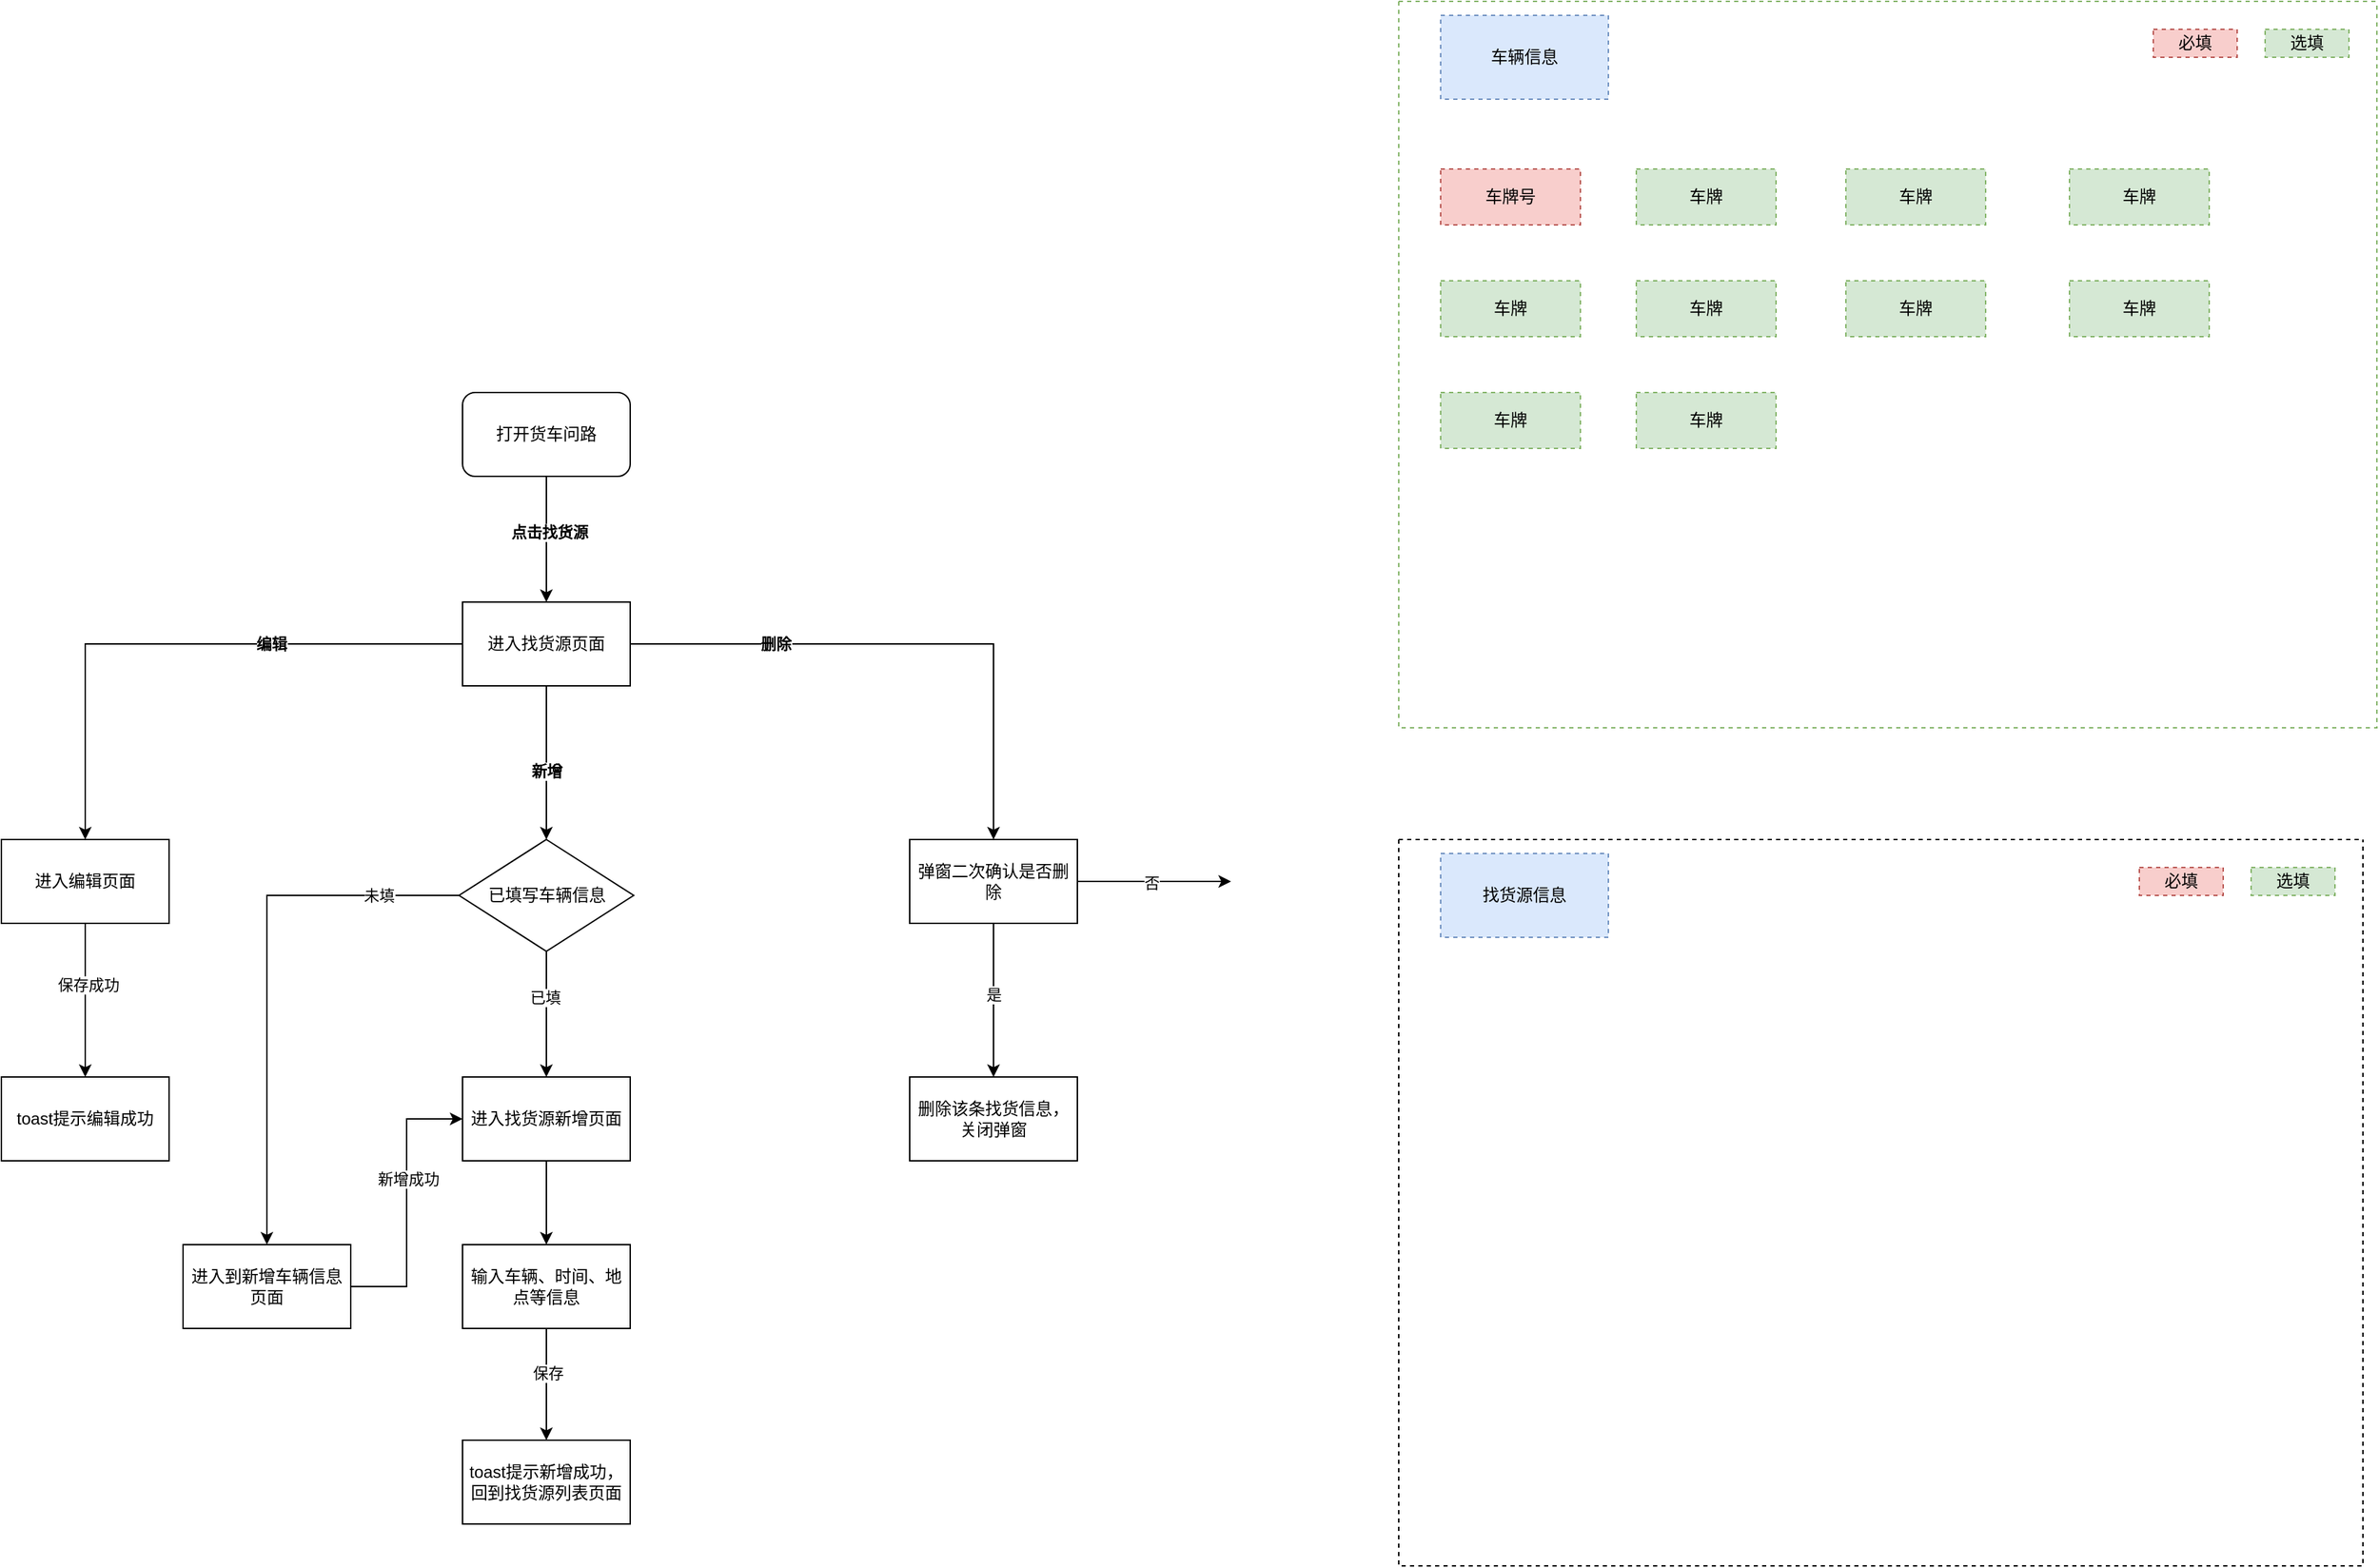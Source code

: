 <mxfile version="14.8.5" type="github">
  <diagram id="yJShmqRCYxnvTIeSTPgK" name="Page-1">
    <mxGraphModel dx="1069" dy="976" grid="1" gridSize="10" guides="1" tooltips="1" connect="1" arrows="1" fold="1" page="0" pageScale="1" pageWidth="827" pageHeight="1169" background="none" math="0" shadow="0">
      <root>
        <mxCell id="0" />
        <mxCell id="1" parent="0" />
        <mxCell id="kbdLKxsgAuFvHqjyDCwS-10" style="edgeStyle=orthogonalEdgeStyle;rounded=0;orthogonalLoop=1;jettySize=auto;html=1;entryX=0.5;entryY=0;entryDx=0;entryDy=0;" edge="1" parent="1" source="kbdLKxsgAuFvHqjyDCwS-2" target="kbdLKxsgAuFvHqjyDCwS-4">
          <mxGeometry relative="1" as="geometry" />
        </mxCell>
        <mxCell id="kbdLKxsgAuFvHqjyDCwS-52" value="&lt;b&gt;编辑&lt;/b&gt;" style="edgeLabel;html=1;align=center;verticalAlign=middle;resizable=0;points=[];" vertex="1" connectable="0" parent="kbdLKxsgAuFvHqjyDCwS-10">
          <mxGeometry x="-0.329" relative="1" as="geometry">
            <mxPoint as="offset" />
          </mxGeometry>
        </mxCell>
        <mxCell id="kbdLKxsgAuFvHqjyDCwS-14" style="edgeStyle=orthogonalEdgeStyle;rounded=0;orthogonalLoop=1;jettySize=auto;html=1;entryX=0.5;entryY=0;entryDx=0;entryDy=0;" edge="1" parent="1" source="kbdLKxsgAuFvHqjyDCwS-2" target="kbdLKxsgAuFvHqjyDCwS-11">
          <mxGeometry relative="1" as="geometry" />
        </mxCell>
        <mxCell id="kbdLKxsgAuFvHqjyDCwS-53" value="&lt;b&gt;删除&lt;/b&gt;" style="edgeLabel;html=1;align=center;verticalAlign=middle;resizable=0;points=[];" vertex="1" connectable="0" parent="kbdLKxsgAuFvHqjyDCwS-14">
          <mxGeometry x="-0.53" y="-1" relative="1" as="geometry">
            <mxPoint x="10" y="-1" as="offset" />
          </mxGeometry>
        </mxCell>
        <mxCell id="kbdLKxsgAuFvHqjyDCwS-18" value="" style="edgeStyle=orthogonalEdgeStyle;rounded=0;orthogonalLoop=1;jettySize=auto;html=1;" edge="1" parent="1" source="kbdLKxsgAuFvHqjyDCwS-2">
          <mxGeometry relative="1" as="geometry">
            <mxPoint x="390.0" y="390.0" as="targetPoint" />
          </mxGeometry>
        </mxCell>
        <mxCell id="kbdLKxsgAuFvHqjyDCwS-54" value="&lt;b&gt;新增&lt;/b&gt;" style="edgeLabel;html=1;align=center;verticalAlign=middle;resizable=0;points=[];" vertex="1" connectable="0" parent="kbdLKxsgAuFvHqjyDCwS-18">
          <mxGeometry x="-0.321" relative="1" as="geometry">
            <mxPoint y="23" as="offset" />
          </mxGeometry>
        </mxCell>
        <mxCell id="kbdLKxsgAuFvHqjyDCwS-2" value="进入找货源页面" style="rounded=0;whiteSpace=wrap;html=1;" vertex="1" parent="1">
          <mxGeometry x="330" y="220" width="120" height="60" as="geometry" />
        </mxCell>
        <mxCell id="kbdLKxsgAuFvHqjyDCwS-3" value="" style="endArrow=classic;html=1;entryX=0.5;entryY=0;entryDx=0;entryDy=0;exitX=0.5;exitY=1;exitDx=0;exitDy=0;" edge="1" parent="1" target="kbdLKxsgAuFvHqjyDCwS-2">
          <mxGeometry width="50" height="50" relative="1" as="geometry">
            <mxPoint x="390.0" y="130" as="sourcePoint" />
            <mxPoint x="390" y="250" as="targetPoint" />
          </mxGeometry>
        </mxCell>
        <mxCell id="kbdLKxsgAuFvHqjyDCwS-62" value="&lt;b&gt;点击找货源&lt;/b&gt;" style="edgeLabel;html=1;align=center;verticalAlign=middle;resizable=0;points=[];" vertex="1" connectable="0" parent="kbdLKxsgAuFvHqjyDCwS-3">
          <mxGeometry x="-0.361" y="2" relative="1" as="geometry">
            <mxPoint y="11" as="offset" />
          </mxGeometry>
        </mxCell>
        <mxCell id="kbdLKxsgAuFvHqjyDCwS-63" value="" style="edgeStyle=orthogonalEdgeStyle;rounded=0;orthogonalLoop=1;jettySize=auto;html=1;" edge="1" parent="1" source="kbdLKxsgAuFvHqjyDCwS-4" target="kbdLKxsgAuFvHqjyDCwS-48">
          <mxGeometry relative="1" as="geometry" />
        </mxCell>
        <mxCell id="kbdLKxsgAuFvHqjyDCwS-64" value="保存成功" style="edgeLabel;html=1;align=center;verticalAlign=middle;resizable=0;points=[];" vertex="1" connectable="0" parent="kbdLKxsgAuFvHqjyDCwS-63">
          <mxGeometry x="-0.205" y="2" relative="1" as="geometry">
            <mxPoint as="offset" />
          </mxGeometry>
        </mxCell>
        <mxCell id="kbdLKxsgAuFvHqjyDCwS-4" value="进入编辑页面" style="rounded=0;whiteSpace=wrap;html=1;" vertex="1" parent="1">
          <mxGeometry y="390" width="120" height="60" as="geometry" />
        </mxCell>
        <mxCell id="kbdLKxsgAuFvHqjyDCwS-24" value="" style="edgeStyle=orthogonalEdgeStyle;rounded=0;orthogonalLoop=1;jettySize=auto;html=1;" edge="1" parent="1" source="kbdLKxsgAuFvHqjyDCwS-11" target="kbdLKxsgAuFvHqjyDCwS-23">
          <mxGeometry relative="1" as="geometry" />
        </mxCell>
        <mxCell id="kbdLKxsgAuFvHqjyDCwS-65" value="是" style="edgeLabel;html=1;align=center;verticalAlign=middle;resizable=0;points=[];" vertex="1" connectable="0" parent="kbdLKxsgAuFvHqjyDCwS-24">
          <mxGeometry x="-0.316" relative="1" as="geometry">
            <mxPoint y="13" as="offset" />
          </mxGeometry>
        </mxCell>
        <mxCell id="kbdLKxsgAuFvHqjyDCwS-28" value="" style="edgeStyle=orthogonalEdgeStyle;rounded=0;orthogonalLoop=1;jettySize=auto;html=1;" edge="1" parent="1" source="kbdLKxsgAuFvHqjyDCwS-11">
          <mxGeometry relative="1" as="geometry">
            <mxPoint x="880" y="420" as="targetPoint" />
          </mxGeometry>
        </mxCell>
        <mxCell id="kbdLKxsgAuFvHqjyDCwS-66" value="否" style="edgeLabel;html=1;align=center;verticalAlign=middle;resizable=0;points=[];" vertex="1" connectable="0" parent="kbdLKxsgAuFvHqjyDCwS-28">
          <mxGeometry x="0.271" y="1" relative="1" as="geometry">
            <mxPoint x="-17" y="1" as="offset" />
          </mxGeometry>
        </mxCell>
        <mxCell id="kbdLKxsgAuFvHqjyDCwS-11" value="弹窗二次确认是否删除" style="rounded=0;whiteSpace=wrap;html=1;" vertex="1" parent="1">
          <mxGeometry x="650" y="390" width="120" height="60" as="geometry" />
        </mxCell>
        <mxCell id="kbdLKxsgAuFvHqjyDCwS-23" value="删除该条找货信息，关闭弹窗" style="rounded=0;whiteSpace=wrap;html=1;" vertex="1" parent="1">
          <mxGeometry x="650" y="560" width="120" height="60" as="geometry" />
        </mxCell>
        <mxCell id="kbdLKxsgAuFvHqjyDCwS-34" value="" style="edgeStyle=orthogonalEdgeStyle;rounded=0;orthogonalLoop=1;jettySize=auto;html=1;" edge="1" parent="1" source="kbdLKxsgAuFvHqjyDCwS-32" target="kbdLKxsgAuFvHqjyDCwS-33">
          <mxGeometry relative="1" as="geometry" />
        </mxCell>
        <mxCell id="kbdLKxsgAuFvHqjyDCwS-35" value="已填" style="edgeLabel;html=1;align=center;verticalAlign=middle;resizable=0;points=[];" vertex="1" connectable="0" parent="kbdLKxsgAuFvHqjyDCwS-34">
          <mxGeometry x="-0.263" y="-1" relative="1" as="geometry">
            <mxPoint as="offset" />
          </mxGeometry>
        </mxCell>
        <mxCell id="kbdLKxsgAuFvHqjyDCwS-56" value="" style="edgeStyle=orthogonalEdgeStyle;rounded=0;orthogonalLoop=1;jettySize=auto;html=1;" edge="1" parent="1" source="kbdLKxsgAuFvHqjyDCwS-32" target="kbdLKxsgAuFvHqjyDCwS-55">
          <mxGeometry relative="1" as="geometry" />
        </mxCell>
        <mxCell id="kbdLKxsgAuFvHqjyDCwS-57" value="未填" style="edgeLabel;html=1;align=center;verticalAlign=middle;resizable=0;points=[];" vertex="1" connectable="0" parent="kbdLKxsgAuFvHqjyDCwS-56">
          <mxGeometry x="-0.632" y="2" relative="1" as="geometry">
            <mxPoint x="14" y="-2" as="offset" />
          </mxGeometry>
        </mxCell>
        <mxCell id="kbdLKxsgAuFvHqjyDCwS-32" value="已填写车辆信息" style="rhombus;whiteSpace=wrap;html=1;" vertex="1" parent="1">
          <mxGeometry x="327.5" y="390" width="125" height="80" as="geometry" />
        </mxCell>
        <mxCell id="kbdLKxsgAuFvHqjyDCwS-37" value="" style="edgeStyle=orthogonalEdgeStyle;rounded=0;orthogonalLoop=1;jettySize=auto;html=1;" edge="1" parent="1" source="kbdLKxsgAuFvHqjyDCwS-33" target="kbdLKxsgAuFvHqjyDCwS-36">
          <mxGeometry relative="1" as="geometry" />
        </mxCell>
        <mxCell id="kbdLKxsgAuFvHqjyDCwS-33" value="进入找货源新增页面" style="whiteSpace=wrap;html=1;" vertex="1" parent="1">
          <mxGeometry x="330" y="560" width="120" height="60" as="geometry" />
        </mxCell>
        <mxCell id="kbdLKxsgAuFvHqjyDCwS-39" value="" style="edgeStyle=orthogonalEdgeStyle;rounded=0;orthogonalLoop=1;jettySize=auto;html=1;" edge="1" parent="1" source="kbdLKxsgAuFvHqjyDCwS-36" target="kbdLKxsgAuFvHqjyDCwS-38">
          <mxGeometry relative="1" as="geometry" />
        </mxCell>
        <mxCell id="kbdLKxsgAuFvHqjyDCwS-40" value="保存" style="edgeLabel;html=1;align=center;verticalAlign=middle;resizable=0;points=[];" vertex="1" connectable="0" parent="kbdLKxsgAuFvHqjyDCwS-39">
          <mxGeometry x="-0.197" y="1" relative="1" as="geometry">
            <mxPoint as="offset" />
          </mxGeometry>
        </mxCell>
        <mxCell id="kbdLKxsgAuFvHqjyDCwS-36" value="输入车辆、时间、地点等信息" style="whiteSpace=wrap;html=1;" vertex="1" parent="1">
          <mxGeometry x="330" y="680" width="120" height="60" as="geometry" />
        </mxCell>
        <mxCell id="kbdLKxsgAuFvHqjyDCwS-38" value="toast提示新增成功， 回到找货源列表页面" style="whiteSpace=wrap;html=1;" vertex="1" parent="1">
          <mxGeometry x="330" y="820" width="120" height="60" as="geometry" />
        </mxCell>
        <mxCell id="kbdLKxsgAuFvHqjyDCwS-45" value="" style="swimlane;startSize=0;dashed=1;fillColor=#d5e8d4;strokeColor=#82b366;" vertex="1" parent="1">
          <mxGeometry x="1000" y="-210" width="700" height="520" as="geometry" />
        </mxCell>
        <mxCell id="kbdLKxsgAuFvHqjyDCwS-46" value="车辆信息" style="whiteSpace=wrap;html=1;dashed=1;fillColor=#dae8fc;strokeColor=#6c8ebf;" vertex="1" parent="kbdLKxsgAuFvHqjyDCwS-45">
          <mxGeometry x="30" y="10" width="120" height="60" as="geometry" />
        </mxCell>
        <mxCell id="kbdLKxsgAuFvHqjyDCwS-47" value="车牌号" style="rounded=0;whiteSpace=wrap;html=1;dashed=1;fillColor=#f8cecc;strokeColor=#b85450;" vertex="1" parent="kbdLKxsgAuFvHqjyDCwS-45">
          <mxGeometry x="30" y="120" width="100" height="40" as="geometry" />
        </mxCell>
        <mxCell id="kbdLKxsgAuFvHqjyDCwS-70" value="车牌" style="rounded=0;whiteSpace=wrap;html=1;dashed=1;fillColor=#d5e8d4;strokeColor=#82b366;" vertex="1" parent="kbdLKxsgAuFvHqjyDCwS-45">
          <mxGeometry x="170" y="120" width="100" height="40" as="geometry" />
        </mxCell>
        <mxCell id="kbdLKxsgAuFvHqjyDCwS-71" value="车牌" style="rounded=0;whiteSpace=wrap;html=1;dashed=1;fillColor=#d5e8d4;strokeColor=#82b366;" vertex="1" parent="kbdLKxsgAuFvHqjyDCwS-45">
          <mxGeometry x="320" y="120" width="100" height="40" as="geometry" />
        </mxCell>
        <mxCell id="kbdLKxsgAuFvHqjyDCwS-72" value="车牌" style="rounded=0;whiteSpace=wrap;html=1;dashed=1;fillColor=#d5e8d4;strokeColor=#82b366;" vertex="1" parent="kbdLKxsgAuFvHqjyDCwS-45">
          <mxGeometry x="480" y="120" width="100" height="40" as="geometry" />
        </mxCell>
        <mxCell id="kbdLKxsgAuFvHqjyDCwS-73" value="车牌" style="rounded=0;whiteSpace=wrap;html=1;dashed=1;fillColor=#d5e8d4;strokeColor=#82b366;" vertex="1" parent="kbdLKxsgAuFvHqjyDCwS-45">
          <mxGeometry x="30" y="200" width="100" height="40" as="geometry" />
        </mxCell>
        <mxCell id="kbdLKxsgAuFvHqjyDCwS-74" value="车牌" style="rounded=0;whiteSpace=wrap;html=1;dashed=1;fillColor=#d5e8d4;strokeColor=#82b366;" vertex="1" parent="kbdLKxsgAuFvHqjyDCwS-45">
          <mxGeometry x="170" y="280" width="100" height="40" as="geometry" />
        </mxCell>
        <mxCell id="kbdLKxsgAuFvHqjyDCwS-75" value="车牌" style="rounded=0;whiteSpace=wrap;html=1;dashed=1;fillColor=#d5e8d4;strokeColor=#82b366;" vertex="1" parent="kbdLKxsgAuFvHqjyDCwS-45">
          <mxGeometry x="30" y="280" width="100" height="40" as="geometry" />
        </mxCell>
        <mxCell id="kbdLKxsgAuFvHqjyDCwS-76" value="车牌" style="rounded=0;whiteSpace=wrap;html=1;dashed=1;fillColor=#d5e8d4;strokeColor=#82b366;" vertex="1" parent="kbdLKxsgAuFvHqjyDCwS-45">
          <mxGeometry x="170" y="200" width="100" height="40" as="geometry" />
        </mxCell>
        <mxCell id="kbdLKxsgAuFvHqjyDCwS-77" value="车牌" style="rounded=0;whiteSpace=wrap;html=1;dashed=1;fillColor=#d5e8d4;strokeColor=#82b366;" vertex="1" parent="kbdLKxsgAuFvHqjyDCwS-45">
          <mxGeometry x="480" y="200" width="100" height="40" as="geometry" />
        </mxCell>
        <mxCell id="kbdLKxsgAuFvHqjyDCwS-78" value="车牌" style="rounded=0;whiteSpace=wrap;html=1;dashed=1;fillColor=#d5e8d4;strokeColor=#82b366;" vertex="1" parent="kbdLKxsgAuFvHqjyDCwS-45">
          <mxGeometry x="320" y="200" width="100" height="40" as="geometry" />
        </mxCell>
        <mxCell id="kbdLKxsgAuFvHqjyDCwS-83" value="必填" style="rounded=0;whiteSpace=wrap;html=1;dashed=1;fillColor=#f8cecc;strokeColor=#b85450;" vertex="1" parent="kbdLKxsgAuFvHqjyDCwS-45">
          <mxGeometry x="540" y="20" width="60" height="20" as="geometry" />
        </mxCell>
        <mxCell id="kbdLKxsgAuFvHqjyDCwS-85" value="选填" style="rounded=0;whiteSpace=wrap;html=1;dashed=1;fillColor=#d5e8d4;strokeColor=#82b366;" vertex="1" parent="kbdLKxsgAuFvHqjyDCwS-45">
          <mxGeometry x="620" y="20" width="60" height="20" as="geometry" />
        </mxCell>
        <mxCell id="kbdLKxsgAuFvHqjyDCwS-48" value="toast提示编辑成功" style="whiteSpace=wrap;html=1;rounded=0;" vertex="1" parent="1">
          <mxGeometry y="560" width="120" height="60" as="geometry" />
        </mxCell>
        <mxCell id="kbdLKxsgAuFvHqjyDCwS-94" style="edgeStyle=orthogonalEdgeStyle;rounded=0;orthogonalLoop=1;jettySize=auto;html=1;entryX=0;entryY=0.5;entryDx=0;entryDy=0;" edge="1" parent="1" source="kbdLKxsgAuFvHqjyDCwS-55" target="kbdLKxsgAuFvHqjyDCwS-33">
          <mxGeometry relative="1" as="geometry" />
        </mxCell>
        <mxCell id="kbdLKxsgAuFvHqjyDCwS-95" value="新增成功" style="edgeLabel;html=1;align=center;verticalAlign=middle;resizable=0;points=[];" vertex="1" connectable="0" parent="kbdLKxsgAuFvHqjyDCwS-94">
          <mxGeometry x="0.169" y="-1" relative="1" as="geometry">
            <mxPoint as="offset" />
          </mxGeometry>
        </mxCell>
        <mxCell id="kbdLKxsgAuFvHqjyDCwS-55" value="进入到新增车辆信息页面" style="whiteSpace=wrap;html=1;" vertex="1" parent="1">
          <mxGeometry x="130" y="680" width="120" height="60" as="geometry" />
        </mxCell>
        <mxCell id="kbdLKxsgAuFvHqjyDCwS-67" value="" style="swimlane;startSize=0;dashed=1;" vertex="1" parent="1">
          <mxGeometry x="1000" y="390" width="690" height="520" as="geometry" />
        </mxCell>
        <mxCell id="kbdLKxsgAuFvHqjyDCwS-68" value="找货源信息" style="whiteSpace=wrap;html=1;dashed=1;fillColor=#dae8fc;strokeColor=#6c8ebf;" vertex="1" parent="kbdLKxsgAuFvHqjyDCwS-67">
          <mxGeometry x="30" y="10" width="120" height="60" as="geometry" />
        </mxCell>
        <mxCell id="kbdLKxsgAuFvHqjyDCwS-88" value="必填" style="rounded=0;whiteSpace=wrap;html=1;dashed=1;fillColor=#f8cecc;strokeColor=#b85450;" vertex="1" parent="kbdLKxsgAuFvHqjyDCwS-67">
          <mxGeometry x="530" y="20" width="60" height="20" as="geometry" />
        </mxCell>
        <mxCell id="kbdLKxsgAuFvHqjyDCwS-89" value="选填" style="rounded=0;whiteSpace=wrap;html=1;dashed=1;fillColor=#d5e8d4;strokeColor=#82b366;" vertex="1" parent="kbdLKxsgAuFvHqjyDCwS-67">
          <mxGeometry x="610" y="20" width="60" height="20" as="geometry" />
        </mxCell>
        <mxCell id="kbdLKxsgAuFvHqjyDCwS-91" value="&lt;span&gt;打开货车问路&lt;/span&gt;" style="rounded=1;whiteSpace=wrap;html=1;" vertex="1" parent="1">
          <mxGeometry x="330" y="70" width="120" height="60" as="geometry" />
        </mxCell>
      </root>
    </mxGraphModel>
  </diagram>
</mxfile>
